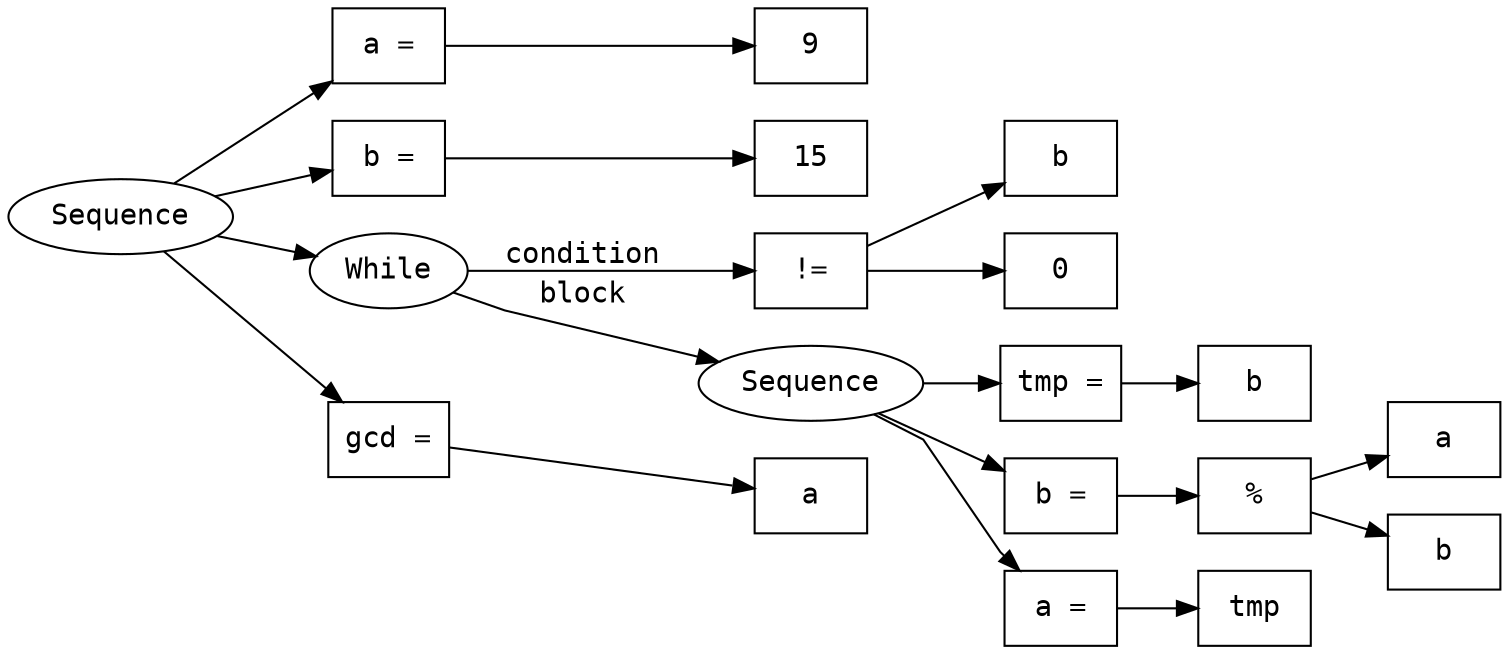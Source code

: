 digraph {
	graph [rankdir=LR splines=polyline]
	node [fontname=monospace]
	edge [fontname=monospace]
	Seq1 [label=Sequence]
	S1 [label="a =" shape=box]
	Element351030198328 [label=9 shape=box]
	S1 -> Element351030198328
	Seq1 -> S1
	S2 [label="b =" shape=box]
	Element789607314499 [label=15 shape=box]
	S2 -> Element789607314499
	Seq1 -> S2
	W3 [label=While]
	Element720229743772 [label="!=" shape=box]
	Element997230887019 [label=b shape=box]
	Element720229743772 -> Element997230887019
	Element496894106648 [label=0 shape=box]
	Element720229743772 -> Element496894106648
	W3 -> Element720229743772 [label=condition]
	Seq4 [label=Sequence]
	S4 [label="tmp =" shape=box]
	Element833346981412 [label=b shape=box]
	S4 -> Element833346981412
	Seq4 -> S4
	S5 [label="b =" shape=box]
	Element163244319550 [label="%" shape=box]
	Element249570080345 [label=a shape=box]
	Element163244319550 -> Element249570080345
	Element800173854067 [label=b shape=box]
	Element163244319550 -> Element800173854067
	S5 -> Element163244319550
	Seq4 -> S5
	S6 [label="a =" shape=box]
	Element862873749692 [label=tmp shape=box]
	S6 -> Element862873749692
	Seq4 -> S6
	W3 -> Seq4 [label=block]
	Seq1 -> W3
	S7 [label="gcd =" shape=box]
	Element241595594467 [label=a shape=box]
	S7 -> Element241595594467
	Seq1 -> S7
}
